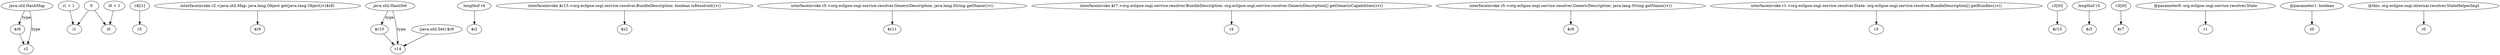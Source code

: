digraph g {
0[label="java.util.HashMap"]
1[label="$r6"]
0->1[label="type"]
2[label="i1 + 1"]
3[label="i1"]
2->3[label=""]
4[label="0"]
5[label="i0"]
4->5[label=""]
6[label="i0 + 1"]
6->5[label=""]
7[label="r4[i1]"]
8[label="r5"]
7->8[label=""]
9[label="interfaceinvoke r2.<java.util.Map: java.lang.Object get(java.lang.Object)>($r8)"]
10[label="$r9"]
9->10[label=""]
11[label="java.util.HashSet"]
12[label="$r10"]
11->12[label="type"]
13[label="lengthof r4"]
14[label="$i2"]
13->14[label=""]
15[label="interfaceinvoke $r13.<org.eclipse.osgi.service.resolver.BundleDescription: boolean isResolved()>()"]
16[label="$z2"]
15->16[label=""]
17[label="interfaceinvoke r5.<org.eclipse.osgi.service.resolver.GenericDescription: java.lang.String getName()>()"]
18[label="$r11"]
17->18[label=""]
4->3[label=""]
19[label="r2"]
0->19[label="type"]
20[label="r14"]
12->20[label=""]
1->19[label=""]
21[label="interfaceinvoke $r7.<org.eclipse.osgi.service.resolver.BundleDescription: org.eclipse.osgi.service.resolver.GenericDescription[] getGenericCapabilities()>()"]
22[label="r4"]
21->22[label=""]
23[label="interfaceinvoke r5.<org.eclipse.osgi.service.resolver.GenericDescription: java.lang.String getName()>()"]
24[label="$r8"]
23->24[label=""]
25[label="(java.util.Set) $r9"]
25->20[label=""]
26[label="interfaceinvoke r1.<org.eclipse.osgi.service.resolver.State: org.eclipse.osgi.service.resolver.BundleDescription[] getBundles()>()"]
27[label="r3"]
26->27[label=""]
11->20[label="type"]
28[label="r3[i0]"]
29[label="$r13"]
28->29[label=""]
30[label="lengthof r3"]
31[label="$i3"]
30->31[label=""]
32[label="r3[i0]"]
33[label="$r7"]
32->33[label=""]
34[label="@parameter0: org.eclipse.osgi.service.resolver.State"]
35[label="r1"]
34->35[label=""]
36[label="@parameter1: boolean"]
37[label="z0"]
36->37[label=""]
38[label="@this: org.eclipse.osgi.internal.resolver.StateHelperImpl"]
39[label="r0"]
38->39[label=""]
}